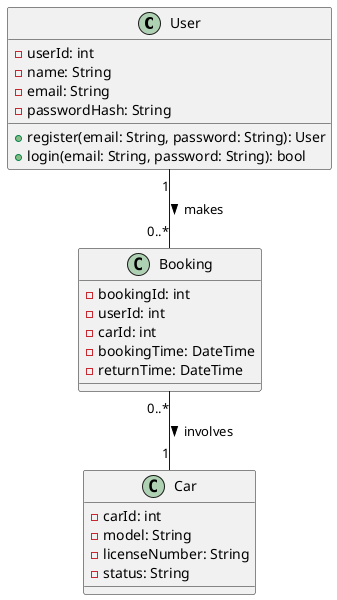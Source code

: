 
```plantuml
@startuml Car_Sharing_App_Class_Diagram

class User {
  -userId: int
  -name: String
  -email: String
  -passwordHash: String
  +register(email: String, password: String): User
  +login(email: String, password: String): bool
}

class Car {
  -carId: int
  -model: String
  -licenseNumber: String
  -status: String
}

class Booking {
  -bookingId: int
  -userId: int
  -carId: int
  -bookingTime: DateTime
  -returnTime: DateTime
}

User "1" -- "0..*" Booking : makes >
Booking "0..*" -- "1" Car : involves >

@enduml
```
